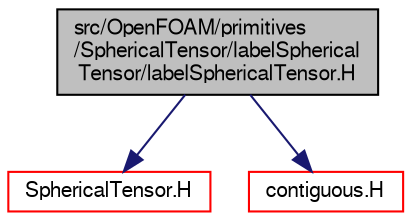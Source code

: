 digraph "src/OpenFOAM/primitives/SphericalTensor/labelSphericalTensor/labelSphericalTensor.H"
{
  bgcolor="transparent";
  edge [fontname="FreeSans",fontsize="10",labelfontname="FreeSans",labelfontsize="10"];
  node [fontname="FreeSans",fontsize="10",shape=record];
  Node1 [label="src/OpenFOAM/primitives\l/SphericalTensor/labelSpherical\lTensor/labelSphericalTensor.H",height=0.2,width=0.4,color="black", fillcolor="grey75", style="filled" fontcolor="black"];
  Node1 -> Node2 [color="midnightblue",fontsize="10",style="solid",fontname="FreeSans"];
  Node2 [label="SphericalTensor.H",height=0.2,width=0.4,color="red",URL="$a08489.html"];
  Node1 -> Node3 [color="midnightblue",fontsize="10",style="solid",fontname="FreeSans"];
  Node3 [label="contiguous.H",height=0.2,width=0.4,color="red",URL="$a08354.html",tooltip="Template function to specify if the data of a type are contiguous. "];
}

